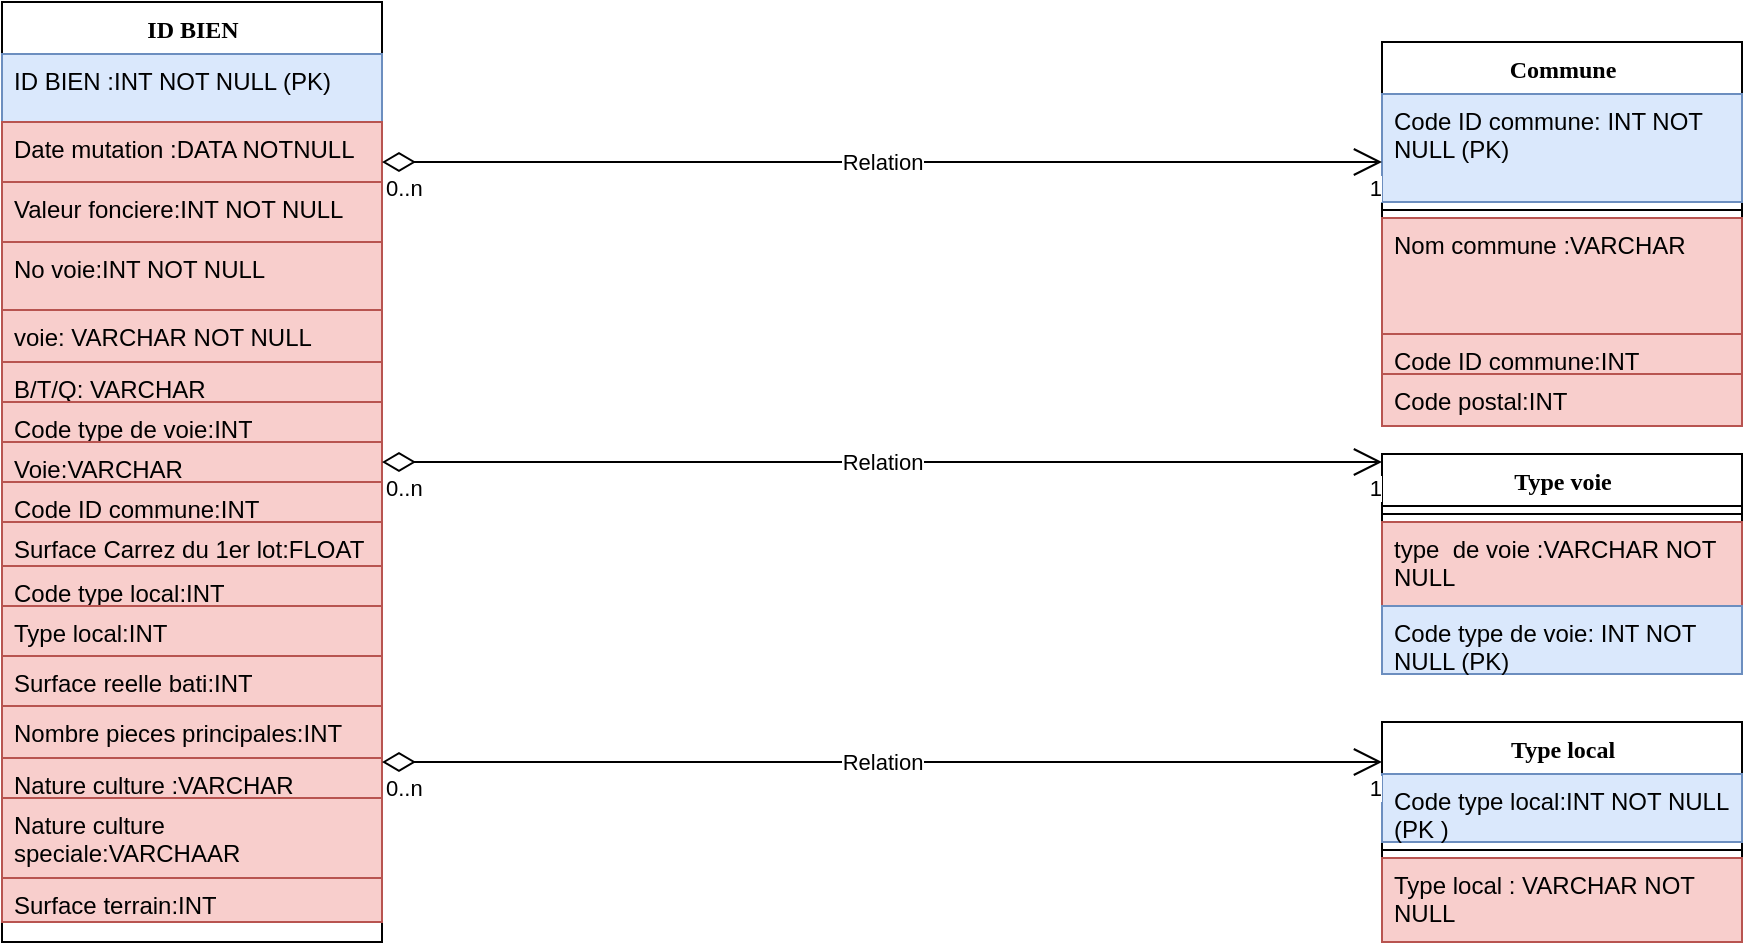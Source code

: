 <mxfile version="14.8.4" type="github">
  <diagram name="Page-1" id="9f46799a-70d6-7492-0946-bef42562c5a5">
    <mxGraphModel dx="942" dy="642" grid="1" gridSize="10" guides="1" tooltips="1" connect="1" arrows="1" fold="1" page="1" pageScale="1" pageWidth="1100" pageHeight="850" background="none" math="0" shadow="0">
      <root>
        <mxCell id="0" />
        <mxCell id="1" parent="0" />
        <mxCell id="78961159f06e98e8-17" value="ID BIEN" style="swimlane;html=1;fontStyle=1;align=center;verticalAlign=top;childLayout=stackLayout;horizontal=1;startSize=26;horizontalStack=0;resizeParent=1;resizeLast=0;collapsible=1;marginBottom=0;swimlaneFillColor=#ffffff;rounded=0;shadow=0;comic=0;labelBackgroundColor=none;strokeWidth=1;fillColor=none;fontFamily=Verdana;fontSize=12" parent="1" vertex="1">
          <mxGeometry x="50" y="10" width="190" height="470" as="geometry" />
        </mxCell>
        <mxCell id="78961159f06e98e8-21" value="ID BIEN :INT NOT NULL (PK)" style="text;html=1;strokeColor=#6c8ebf;fillColor=#dae8fc;align=left;verticalAlign=top;spacingLeft=4;spacingRight=4;whiteSpace=wrap;overflow=hidden;rotatable=0;points=[[0,0.5],[1,0.5]];portConstraint=eastwest;" parent="78961159f06e98e8-17" vertex="1">
          <mxGeometry y="26" width="190" height="34" as="geometry" />
        </mxCell>
        <mxCell id="78961159f06e98e8-20" value="Date mutation :DATA NOTNULL" style="text;html=1;strokeColor=#b85450;fillColor=#f8cecc;align=left;verticalAlign=top;spacingLeft=4;spacingRight=4;whiteSpace=wrap;overflow=hidden;rotatable=0;points=[[0,0.5],[1,0.5]];portConstraint=eastwest;" parent="78961159f06e98e8-17" vertex="1">
          <mxGeometry y="60" width="190" height="30" as="geometry" />
        </mxCell>
        <mxCell id="78961159f06e98e8-27" value="Valeur fonciere:INT NOT NULL" style="text;html=1;strokeColor=#b85450;fillColor=#f8cecc;align=left;verticalAlign=top;spacingLeft=4;spacingRight=4;whiteSpace=wrap;overflow=hidden;rotatable=0;points=[[0,0.5],[1,0.5]];portConstraint=eastwest;" parent="78961159f06e98e8-17" vertex="1">
          <mxGeometry y="90" width="190" height="30" as="geometry" />
        </mxCell>
        <mxCell id="U1P64iT_9E79cMZ9VUF1-10" value="No voie:INT NOT NULL" style="text;html=1;strokeColor=#b85450;fillColor=#f8cecc;align=left;verticalAlign=top;spacingLeft=4;spacingRight=4;whiteSpace=wrap;overflow=hidden;rotatable=0;points=[[0,0.5],[1,0.5]];portConstraint=eastwest;" parent="78961159f06e98e8-17" vertex="1">
          <mxGeometry y="120" width="190" height="34" as="geometry" />
        </mxCell>
        <mxCell id="U1P64iT_9E79cMZ9VUF1-11" value="voie: VARCHAR NOT NULL" style="text;html=1;strokeColor=#b85450;fillColor=#f8cecc;align=left;verticalAlign=top;spacingLeft=4;spacingRight=4;whiteSpace=wrap;overflow=hidden;rotatable=0;points=[[0,0.5],[1,0.5]];portConstraint=eastwest;" parent="78961159f06e98e8-17" vertex="1">
          <mxGeometry y="154" width="190" height="26" as="geometry" />
        </mxCell>
        <mxCell id="TH4axBvQCf32Y1v8ahE5-8" value="B/T/Q: VARCHAR" style="text;html=1;strokeColor=#b85450;fillColor=#f8cecc;align=left;verticalAlign=top;spacingLeft=4;spacingRight=4;whiteSpace=wrap;overflow=hidden;rotatable=0;points=[[0,0.5],[1,0.5]];portConstraint=eastwest;" parent="78961159f06e98e8-17" vertex="1">
          <mxGeometry y="180" width="190" height="20" as="geometry" />
        </mxCell>
        <mxCell id="TH4axBvQCf32Y1v8ahE5-9" value="Code type de voie:INT" style="text;html=1;strokeColor=#b85450;fillColor=#f8cecc;align=left;verticalAlign=top;spacingLeft=4;spacingRight=4;whiteSpace=wrap;overflow=hidden;rotatable=0;points=[[0,0.5],[1,0.5]];portConstraint=eastwest;" parent="78961159f06e98e8-17" vertex="1">
          <mxGeometry y="200" width="190" height="20" as="geometry" />
        </mxCell>
        <mxCell id="TH4axBvQCf32Y1v8ahE5-10" value="Voie:VARCHAR" style="text;html=1;strokeColor=#b85450;fillColor=#f8cecc;align=left;verticalAlign=top;spacingLeft=4;spacingRight=4;whiteSpace=wrap;overflow=hidden;rotatable=0;points=[[0,0.5],[1,0.5]];portConstraint=eastwest;" parent="78961159f06e98e8-17" vertex="1">
          <mxGeometry y="220" width="190" height="20" as="geometry" />
        </mxCell>
        <mxCell id="TH4axBvQCf32Y1v8ahE5-11" value="Code ID commune:INT" style="text;html=1;strokeColor=#b85450;fillColor=#f8cecc;align=left;verticalAlign=top;spacingLeft=4;spacingRight=4;whiteSpace=wrap;overflow=hidden;rotatable=0;points=[[0,0.5],[1,0.5]];portConstraint=eastwest;" parent="78961159f06e98e8-17" vertex="1">
          <mxGeometry y="240" width="190" height="20" as="geometry" />
        </mxCell>
        <mxCell id="TH4axBvQCf32Y1v8ahE5-15" value="Surface Carrez du 1er lot:FLOAT" style="text;html=1;strokeColor=#b85450;fillColor=#f8cecc;align=left;verticalAlign=top;spacingLeft=4;spacingRight=4;whiteSpace=wrap;overflow=hidden;rotatable=0;points=[[0,0.5],[1,0.5]];portConstraint=eastwest;" parent="78961159f06e98e8-17" vertex="1">
          <mxGeometry y="260" width="190" height="22" as="geometry" />
        </mxCell>
        <mxCell id="TH4axBvQCf32Y1v8ahE5-16" value="Code type local:INT" style="text;html=1;strokeColor=#b85450;fillColor=#f8cecc;align=left;verticalAlign=top;spacingLeft=4;spacingRight=4;whiteSpace=wrap;overflow=hidden;rotatable=0;points=[[0,0.5],[1,0.5]];portConstraint=eastwest;" parent="78961159f06e98e8-17" vertex="1">
          <mxGeometry y="282" width="190" height="20" as="geometry" />
        </mxCell>
        <mxCell id="TH4axBvQCf32Y1v8ahE5-17" value="Type local:INT" style="text;html=1;strokeColor=#b85450;fillColor=#f8cecc;align=left;verticalAlign=top;spacingLeft=4;spacingRight=4;whiteSpace=wrap;overflow=hidden;rotatable=0;points=[[0,0.5],[1,0.5]];portConstraint=eastwest;" parent="78961159f06e98e8-17" vertex="1">
          <mxGeometry y="302" width="190" height="25" as="geometry" />
        </mxCell>
        <mxCell id="TH4axBvQCf32Y1v8ahE5-18" value="Surface reelle bati:INT" style="text;html=1;strokeColor=#b85450;fillColor=#f8cecc;align=left;verticalAlign=top;spacingLeft=4;spacingRight=4;whiteSpace=wrap;overflow=hidden;rotatable=0;points=[[0,0.5],[1,0.5]];portConstraint=eastwest;" parent="78961159f06e98e8-17" vertex="1">
          <mxGeometry y="327" width="190" height="25" as="geometry" />
        </mxCell>
        <mxCell id="TH4axBvQCf32Y1v8ahE5-19" value="Nombre pieces principales:INT" style="text;html=1;strokeColor=#b85450;fillColor=#f8cecc;align=left;verticalAlign=top;spacingLeft=4;spacingRight=4;whiteSpace=wrap;overflow=hidden;rotatable=0;points=[[0,0.5],[1,0.5]];portConstraint=eastwest;" parent="78961159f06e98e8-17" vertex="1">
          <mxGeometry y="352" width="190" height="26" as="geometry" />
        </mxCell>
        <mxCell id="TH4axBvQCf32Y1v8ahE5-20" value="Nature culture :VARCHAR" style="text;html=1;strokeColor=#b85450;fillColor=#f8cecc;align=left;verticalAlign=top;spacingLeft=4;spacingRight=4;whiteSpace=wrap;overflow=hidden;rotatable=0;points=[[0,0.5],[1,0.5]];portConstraint=eastwest;" parent="78961159f06e98e8-17" vertex="1">
          <mxGeometry y="378" width="190" height="20" as="geometry" />
        </mxCell>
        <mxCell id="TH4axBvQCf32Y1v8ahE5-21" value="Nature culture speciale:VARCHAAR" style="text;html=1;strokeColor=#b85450;fillColor=#f8cecc;align=left;verticalAlign=top;spacingLeft=4;spacingRight=4;whiteSpace=wrap;overflow=hidden;rotatable=0;points=[[0,0.5],[1,0.5]];portConstraint=eastwest;" parent="78961159f06e98e8-17" vertex="1">
          <mxGeometry y="398" width="190" height="40" as="geometry" />
        </mxCell>
        <mxCell id="TH4axBvQCf32Y1v8ahE5-22" value="Surface terrain:INT" style="text;html=1;strokeColor=#b85450;fillColor=#f8cecc;align=left;verticalAlign=top;spacingLeft=4;spacingRight=4;whiteSpace=wrap;overflow=hidden;rotatable=0;points=[[0,0.5],[1,0.5]];portConstraint=eastwest;" parent="78961159f06e98e8-17" vertex="1">
          <mxGeometry y="438" width="190" height="22" as="geometry" />
        </mxCell>
        <mxCell id="78961159f06e98e8-30" value="Commune" style="swimlane;html=1;fontStyle=1;align=center;verticalAlign=top;childLayout=stackLayout;horizontal=1;startSize=26;horizontalStack=0;resizeParent=1;resizeLast=0;collapsible=1;marginBottom=0;swimlaneFillColor=#ffffff;rounded=0;shadow=0;comic=0;labelBackgroundColor=none;strokeWidth=1;fillColor=none;fontFamily=Verdana;fontSize=12" parent="1" vertex="1">
          <mxGeometry x="740" y="30" width="180" height="192" as="geometry" />
        </mxCell>
        <mxCell id="78961159f06e98e8-31" value="Code ID commune: INT NOT NULL (PK)" style="text;html=1;strokeColor=#6c8ebf;fillColor=#dae8fc;align=left;verticalAlign=top;spacingLeft=4;spacingRight=4;whiteSpace=wrap;overflow=hidden;rotatable=0;points=[[0,0.5],[1,0.5]];portConstraint=eastwest;" parent="78961159f06e98e8-30" vertex="1">
          <mxGeometry y="26" width="180" height="54" as="geometry" />
        </mxCell>
        <mxCell id="78961159f06e98e8-38" value="" style="line;html=1;strokeWidth=1;fillColor=none;align=left;verticalAlign=middle;spacingTop=-1;spacingLeft=3;spacingRight=3;rotatable=0;labelPosition=right;points=[];portConstraint=eastwest;" parent="78961159f06e98e8-30" vertex="1">
          <mxGeometry y="80" width="180" height="8" as="geometry" />
        </mxCell>
        <mxCell id="U1P64iT_9E79cMZ9VUF1-8" value="Nom commune :VARCHAR" style="text;html=1;strokeColor=#b85450;fillColor=#f8cecc;align=left;verticalAlign=top;spacingLeft=4;spacingRight=4;whiteSpace=wrap;overflow=hidden;rotatable=0;points=[[0,0.5],[1,0.5]];portConstraint=eastwest;" parent="78961159f06e98e8-30" vertex="1">
          <mxGeometry y="88" width="180" height="58" as="geometry" />
        </mxCell>
        <mxCell id="TH4axBvQCf32Y1v8ahE5-23" value="Code ID commune:INT" style="text;html=1;strokeColor=#b85450;fillColor=#f8cecc;align=left;verticalAlign=top;spacingLeft=4;spacingRight=4;whiteSpace=wrap;overflow=hidden;rotatable=0;points=[[0,0.5],[1,0.5]];portConstraint=eastwest;" parent="78961159f06e98e8-30" vertex="1">
          <mxGeometry y="146" width="180" height="20" as="geometry" />
        </mxCell>
        <mxCell id="TH4axBvQCf32Y1v8ahE5-12" value="Code postal:INT" style="text;html=1;strokeColor=#b85450;fillColor=#f8cecc;align=left;verticalAlign=top;spacingLeft=4;spacingRight=4;whiteSpace=wrap;overflow=hidden;rotatable=0;points=[[0,0.5],[1,0.5]];portConstraint=eastwest;" parent="78961159f06e98e8-30" vertex="1">
          <mxGeometry y="166" width="180" height="26" as="geometry" />
        </mxCell>
        <mxCell id="78961159f06e98e8-56" value="Type local" style="swimlane;html=1;fontStyle=1;align=center;verticalAlign=top;childLayout=stackLayout;horizontal=1;startSize=26;horizontalStack=0;resizeParent=1;resizeLast=0;collapsible=1;marginBottom=0;swimlaneFillColor=#ffffff;rounded=0;shadow=0;comic=0;labelBackgroundColor=none;strokeWidth=1;fillColor=none;fontFamily=Verdana;fontSize=12" parent="1" vertex="1">
          <mxGeometry x="740" y="370" width="180" height="110" as="geometry" />
        </mxCell>
        <mxCell id="78961159f06e98e8-57" value="Code type local:INT NOT NULL (PK )" style="text;html=1;strokeColor=#6c8ebf;fillColor=#dae8fc;align=left;verticalAlign=top;spacingLeft=4;spacingRight=4;whiteSpace=wrap;overflow=hidden;rotatable=0;points=[[0,0.5],[1,0.5]];portConstraint=eastwest;" parent="78961159f06e98e8-56" vertex="1">
          <mxGeometry y="26" width="180" height="34" as="geometry" />
        </mxCell>
        <mxCell id="78961159f06e98e8-64" value="" style="line;html=1;strokeWidth=1;fillColor=none;align=left;verticalAlign=middle;spacingTop=-1;spacingLeft=3;spacingRight=3;rotatable=0;labelPosition=right;points=[];portConstraint=eastwest;" parent="78961159f06e98e8-56" vertex="1">
          <mxGeometry y="60" width="180" height="8" as="geometry" />
        </mxCell>
        <mxCell id="78961159f06e98e8-65" value="Type local : VARCHAR NOT NULL" style="text;html=1;strokeColor=#b85450;fillColor=#f8cecc;align=left;verticalAlign=top;spacingLeft=4;spacingRight=4;whiteSpace=wrap;overflow=hidden;rotatable=0;points=[[0,0.5],[1,0.5]];portConstraint=eastwest;" parent="78961159f06e98e8-56" vertex="1">
          <mxGeometry y="68" width="180" height="42" as="geometry" />
        </mxCell>
        <mxCell id="78961159f06e98e8-69" value="Type voie" style="swimlane;html=1;fontStyle=1;align=center;verticalAlign=top;childLayout=stackLayout;horizontal=1;startSize=26;horizontalStack=0;resizeParent=1;resizeLast=0;collapsible=1;marginBottom=0;swimlaneFillColor=#ffffff;rounded=0;shadow=0;comic=0;labelBackgroundColor=none;strokeWidth=1;fillColor=none;fontFamily=Verdana;fontSize=12" parent="1" vertex="1">
          <mxGeometry x="740" y="236" width="180" height="110" as="geometry" />
        </mxCell>
        <mxCell id="78961159f06e98e8-77" value="" style="line;html=1;strokeWidth=1;fillColor=none;align=left;verticalAlign=middle;spacingTop=-1;spacingLeft=3;spacingRight=3;rotatable=0;labelPosition=right;points=[];portConstraint=eastwest;" parent="78961159f06e98e8-69" vertex="1">
          <mxGeometry y="26" width="180" height="8" as="geometry" />
        </mxCell>
        <mxCell id="78961159f06e98e8-78" value="type&amp;nbsp; de voie :VARCHAR NOT NULL" style="text;html=1;strokeColor=#b85450;fillColor=#f8cecc;align=left;verticalAlign=top;spacingLeft=4;spacingRight=4;whiteSpace=wrap;overflow=hidden;rotatable=0;points=[[0,0.5],[1,0.5]];portConstraint=eastwest;" parent="78961159f06e98e8-69" vertex="1">
          <mxGeometry y="34" width="180" height="42" as="geometry" />
        </mxCell>
        <mxCell id="78961159f06e98e8-70" value="Code type de voie: INT NOT NULL (PK)" style="text;html=1;strokeColor=#6c8ebf;fillColor=#dae8fc;align=left;verticalAlign=top;spacingLeft=4;spacingRight=4;whiteSpace=wrap;overflow=hidden;rotatable=0;points=[[0,0.5],[1,0.5]];portConstraint=eastwest;" parent="78961159f06e98e8-69" vertex="1">
          <mxGeometry y="76" width="180" height="34" as="geometry" />
        </mxCell>
        <mxCell id="TH4axBvQCf32Y1v8ahE5-47" value="Relation" style="endArrow=open;html=1;endSize=12;startArrow=diamondThin;startSize=14;startFill=0;edgeStyle=orthogonalEdgeStyle;" parent="1" edge="1">
          <mxGeometry relative="1" as="geometry">
            <mxPoint x="240" y="240" as="sourcePoint" />
            <mxPoint x="740" y="240" as="targetPoint" />
          </mxGeometry>
        </mxCell>
        <mxCell id="TH4axBvQCf32Y1v8ahE5-48" value="0..n" style="edgeLabel;resizable=0;html=1;align=left;verticalAlign=top;" parent="TH4axBvQCf32Y1v8ahE5-47" connectable="0" vertex="1">
          <mxGeometry x="-1" relative="1" as="geometry" />
        </mxCell>
        <mxCell id="TH4axBvQCf32Y1v8ahE5-49" value="1" style="edgeLabel;resizable=0;html=1;align=right;verticalAlign=top;" parent="TH4axBvQCf32Y1v8ahE5-47" connectable="0" vertex="1">
          <mxGeometry x="1" relative="1" as="geometry" />
        </mxCell>
        <mxCell id="TH4axBvQCf32Y1v8ahE5-50" value="Relation" style="endArrow=open;html=1;endSize=12;startArrow=diamondThin;startSize=14;startFill=0;edgeStyle=orthogonalEdgeStyle;" parent="1" edge="1">
          <mxGeometry relative="1" as="geometry">
            <mxPoint x="240" y="390" as="sourcePoint" />
            <mxPoint x="740" y="390" as="targetPoint" />
          </mxGeometry>
        </mxCell>
        <mxCell id="TH4axBvQCf32Y1v8ahE5-51" value="0..n" style="edgeLabel;resizable=0;html=1;align=left;verticalAlign=top;" parent="TH4axBvQCf32Y1v8ahE5-50" connectable="0" vertex="1">
          <mxGeometry x="-1" relative="1" as="geometry" />
        </mxCell>
        <mxCell id="TH4axBvQCf32Y1v8ahE5-52" value="1" style="edgeLabel;resizable=0;html=1;align=right;verticalAlign=top;" parent="TH4axBvQCf32Y1v8ahE5-50" connectable="0" vertex="1">
          <mxGeometry x="1" relative="1" as="geometry" />
        </mxCell>
        <mxCell id="TH4axBvQCf32Y1v8ahE5-56" value="Relation" style="endArrow=open;html=1;endSize=12;startArrow=diamondThin;startSize=14;startFill=0;edgeStyle=orthogonalEdgeStyle;" parent="1" edge="1">
          <mxGeometry relative="1" as="geometry">
            <mxPoint x="240" y="90" as="sourcePoint" />
            <mxPoint x="740" y="90" as="targetPoint" />
          </mxGeometry>
        </mxCell>
        <mxCell id="TH4axBvQCf32Y1v8ahE5-57" value="0..n" style="edgeLabel;resizable=0;html=1;align=left;verticalAlign=top;" parent="TH4axBvQCf32Y1v8ahE5-56" connectable="0" vertex="1">
          <mxGeometry x="-1" relative="1" as="geometry" />
        </mxCell>
        <mxCell id="TH4axBvQCf32Y1v8ahE5-58" value="1" style="edgeLabel;resizable=0;html=1;align=right;verticalAlign=top;" parent="TH4axBvQCf32Y1v8ahE5-56" connectable="0" vertex="1">
          <mxGeometry x="1" relative="1" as="geometry" />
        </mxCell>
      </root>
    </mxGraphModel>
  </diagram>
</mxfile>
